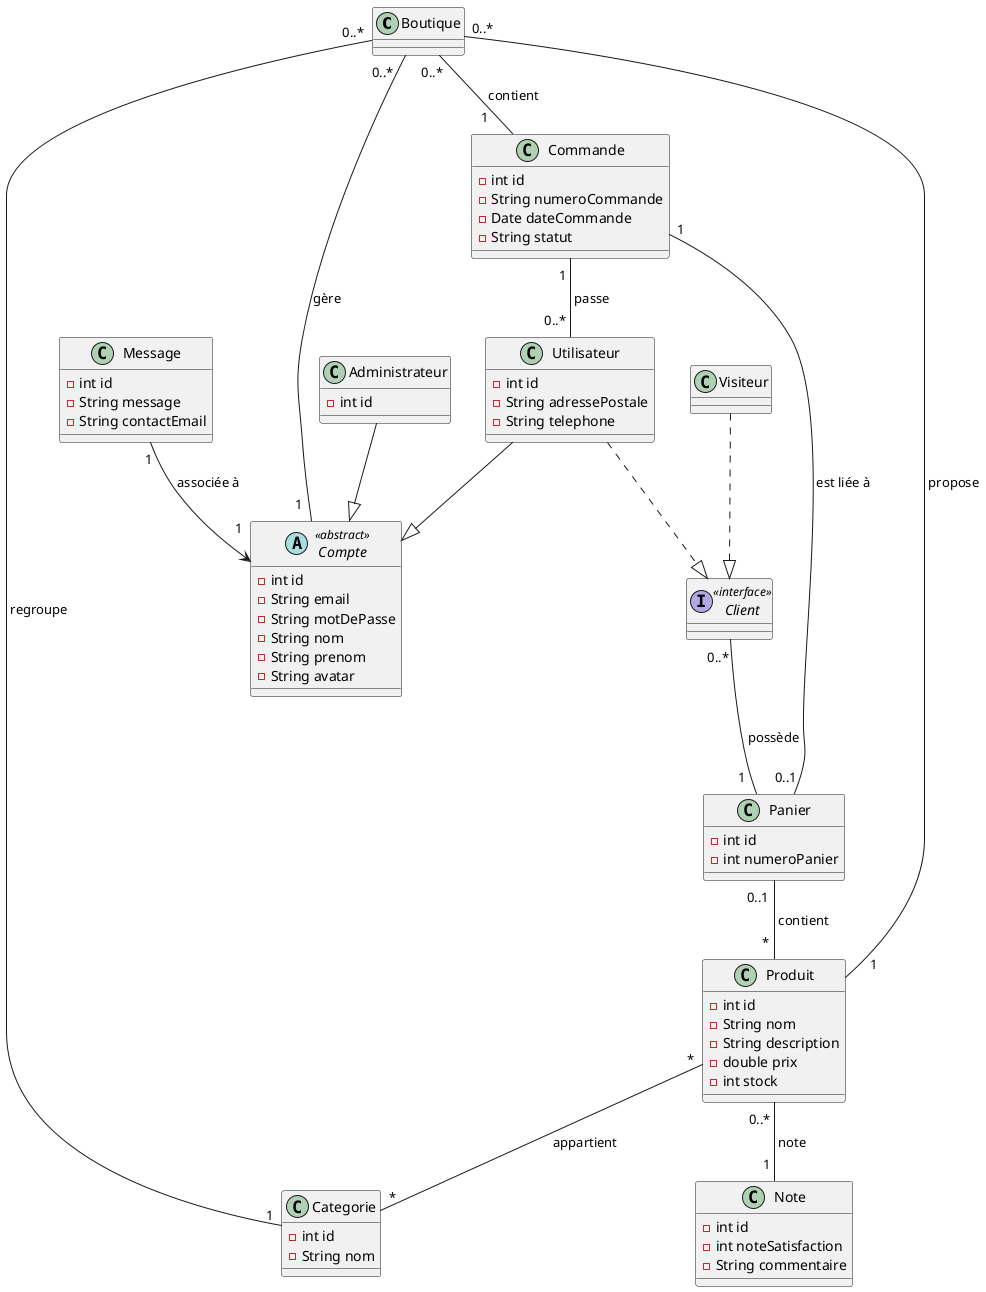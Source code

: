 @startuml

class Boutique {
}

abstract class Compte <<abstract>> {
    - int id
    - String email
    - String motDePasse
    - String nom
    - String prenom
    - String avatar
}

interface Client <<interface>>{
}

class Utilisateur {
    - int id
    - String adressePostale
    - String telephone
}

class Visiteur {
}

class Administrateur {
    - int id
}

class Produit {
    - int id
    - String nom
    - String description
    - double prix
    - int stock
}

class Commande {
    - int id
    - String numeroCommande
    - Date dateCommande
    - String statut
}

class Panier {
    - int id
    - int numeroPanier
}

class Categorie {
    - int id
    - String nom
}

'------------------------------------------------
'Relations

class Note {
    - int id
    - int noteSatisfaction
    - String commentaire
}

class Message {
    - int id
    - String message
    - String contactEmail
}

'------------------------------------------------
' Noms d'associations
'Y a des espaces pour aligner les noms

' Boutique gère plusieurs comptes
Boutique "0..*  " -- "1  " Compte : "gère"

' Boutique contient plusieurs commandes
Boutique "0..*" -- "1     " Commande : " contient"

' Boutique regroupe plusieurs catégories
Boutique "0..*" -- "1" Categorie : " regroupe"

' Boutique propose plusieurs produits
Boutique "0..*" -- "     1" Produit : " propose"

' Héritage / spécialisation
Administrateur --|> Compte
Utilisateur --|> Compte

' Implémentation de l'interface Client
Visiteur ..|> Client
Utilisateur ..|> Client

' Un produit peut appartenir à plusieurs catégories, et vice versa
Produit "*" -- "*" Categorie : "appartient"

' Un panier (0..1) peut contenir plusieurs produits
Panier "0..1 " -- "\t* " Produit : " contient"

' Une commande (1) est liée à un panier (0..1)
Commande "1" -- "0..1" Panier : " est liée à"

' Une commande est passée par plusieurs utilisateurs éventuels (ou un)
Commande "1 " -- "0..* " Utilisateur : " passe"

' Un client possède un ou plusieurs paniers
Client "0..*" -- "1  " Panier : "possède\n"

' Plusieurs notes pour un même produit
Produit "0..* " -- "1 " Note : " note"

' Un compte est lié à une messagerie
Message "1" --> "1\n" Compte : "associée à"

@enduml
